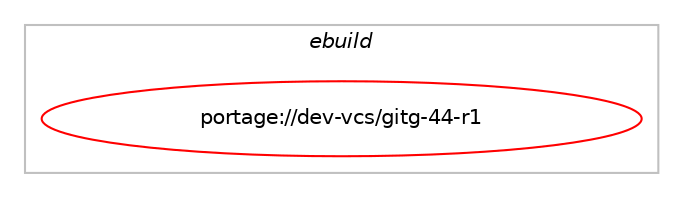 digraph prolog {

# *************
# Graph options
# *************

newrank=true;
concentrate=true;
compound=true;
graph [rankdir=LR,fontname=Helvetica,fontsize=10,ranksep=1.5];#, ranksep=2.5, nodesep=0.2];
edge  [arrowhead=vee];
node  [fontname=Helvetica,fontsize=10];

# **********
# The ebuild
# **********

subgraph cluster_leftcol {
color=gray;
label=<<i>ebuild</i>>;
id [label="portage://dev-vcs/gitg-44-r1", color=red, width=4, href="../dev-vcs/gitg-44-r1.svg"];
}

# ****************
# The dependencies
# ****************

subgraph cluster_midcol {
color=gray;
label=<<i>dependencies</i>>;
subgraph cluster_compile {
fillcolor="#eeeeee";
style=filled;
label=<<i>compile</i>>;
# *** BEGIN UNKNOWN DEPENDENCY TYPE (TODO) ***
# id -> equal(use_conditional_group(positive,glade,portage://dev-vcs/gitg-44-r1,[package_dependency(portage://dev-vcs/gitg-44-r1,install,no,dev-util,glade,greaterequal,[3.2,,,3.2],[slot(3.10)],[])]))
# *** END UNKNOWN DEPENDENCY TYPE (TODO) ***

# *** BEGIN UNKNOWN DEPENDENCY TYPE (TODO) ***
# id -> equal(use_conditional_group(positive,python,portage://dev-vcs/gitg-44-r1,[use_conditional_group(positive,python_targets_python3_10,portage://dev-vcs/gitg-44-r1,[package_dependency(portage://dev-vcs/gitg-44-r1,install,no,dev-lang,python,none,[,,],[slot(3.10)],[])]),use_conditional_group(positive,python_targets_python3_11,portage://dev-vcs/gitg-44-r1,[package_dependency(portage://dev-vcs/gitg-44-r1,install,no,dev-lang,python,none,[,,],[slot(3.11)],[])]),use_conditional_group(positive,python_targets_python3_12,portage://dev-vcs/gitg-44-r1,[package_dependency(portage://dev-vcs/gitg-44-r1,install,no,dev-lang,python,none,[,,],[slot(3.12)],[])]),package_dependency(portage://dev-vcs/gitg-44-r1,install,no,dev-python,pygobject,none,[,,],[slot(3)],[use(optenable(python_targets_python3_10),negative),use(optenable(python_targets_python3_11),negative),use(optenable(python_targets_python3_12),negative)])]))
# *** END UNKNOWN DEPENDENCY TYPE (TODO) ***

# *** BEGIN UNKNOWN DEPENDENCY TYPE (TODO) ***
# id -> equal(package_dependency(portage://dev-vcs/gitg-44-r1,install,no,app-crypt,gpgme,none,[,,],[],[]))
# *** END UNKNOWN DEPENDENCY TYPE (TODO) ***

# *** BEGIN UNKNOWN DEPENDENCY TYPE (TODO) ***
# id -> equal(package_dependency(portage://dev-vcs/gitg-44-r1,install,no,app-crypt,libsecret,none,[,,],[],[use(enable(vala),none)]))
# *** END UNKNOWN DEPENDENCY TYPE (TODO) ***

# *** BEGIN UNKNOWN DEPENDENCY TYPE (TODO) ***
# id -> equal(package_dependency(portage://dev-vcs/gitg-44-r1,install,no,app-text,gspell,greaterequal,[1,,,1],[],[use(enable(vala),none)]))
# *** END UNKNOWN DEPENDENCY TYPE (TODO) ***

# *** BEGIN UNKNOWN DEPENDENCY TYPE (TODO) ***
# id -> equal(package_dependency(portage://dev-vcs/gitg-44-r1,install,no,dev-libs,glib,greaterequal,[2.38,,,2.38],[slot(2)],[use(enable(dbus),none)]))
# *** END UNKNOWN DEPENDENCY TYPE (TODO) ***

# *** BEGIN UNKNOWN DEPENDENCY TYPE (TODO) ***
# id -> equal(package_dependency(portage://dev-vcs/gitg-44-r1,install,no,dev-libs,gobject-introspection,greaterequal,[0.10.1,,,0.10.1],any_same_slot,[]))
# *** END UNKNOWN DEPENDENCY TYPE (TODO) ***

# *** BEGIN UNKNOWN DEPENDENCY TYPE (TODO) ***
# id -> equal(package_dependency(portage://dev-vcs/gitg-44-r1,install,no,dev-libs,json-glib,none,[,,],[],[]))
# *** END UNKNOWN DEPENDENCY TYPE (TODO) ***

# *** BEGIN UNKNOWN DEPENDENCY TYPE (TODO) ***
# id -> equal(package_dependency(portage://dev-vcs/gitg-44-r1,install,no,dev-libs,libdazzle,none,[,,],[],[use(enable(vala),none)]))
# *** END UNKNOWN DEPENDENCY TYPE (TODO) ***

# *** BEGIN UNKNOWN DEPENDENCY TYPE (TODO) ***
# id -> equal(package_dependency(portage://dev-vcs/gitg-44-r1,install,no,dev-libs,libgee,none,[,,],[slot(0.8)],[use(enable(introspection),none)]))
# *** END UNKNOWN DEPENDENCY TYPE (TODO) ***

# *** BEGIN UNKNOWN DEPENDENCY TYPE (TODO) ***
# id -> equal(package_dependency(portage://dev-vcs/gitg-44-r1,install,no,dev-libs,libgit2,none,[,,],any_same_slot,[use(enable(threads),none)]))
# *** END UNKNOWN DEPENDENCY TYPE (TODO) ***

# *** BEGIN UNKNOWN DEPENDENCY TYPE (TODO) ***
# id -> equal(package_dependency(portage://dev-vcs/gitg-44-r1,install,no,dev-libs,libgit2-glib,greaterequal,[1.0.0,,,1.0.0],[],[use(enable(vala),none)]))
# *** END UNKNOWN DEPENDENCY TYPE (TODO) ***

# *** BEGIN UNKNOWN DEPENDENCY TYPE (TODO) ***
# id -> equal(package_dependency(portage://dev-vcs/gitg-44-r1,install,no,dev-libs,libgit2-glib,greaterequal,[1.2.0,,,1.2.0],[],[use(enable(ssh),none)]))
# *** END UNKNOWN DEPENDENCY TYPE (TODO) ***

# *** BEGIN UNKNOWN DEPENDENCY TYPE (TODO) ***
# id -> equal(package_dependency(portage://dev-vcs/gitg-44-r1,install,no,dev-libs,libpeas,greaterequal,[1.5.0,,,1.5.0],[slot(0)],[use(enable(gtk),none)]))
# *** END UNKNOWN DEPENDENCY TYPE (TODO) ***

# *** BEGIN UNKNOWN DEPENDENCY TYPE (TODO) ***
# id -> equal(package_dependency(portage://dev-vcs/gitg-44-r1,install,no,dev-libs,libxml2,greaterequal,[2.9.0,,,2.9.0],[slot(2)],[]))
# *** END UNKNOWN DEPENDENCY TYPE (TODO) ***

# *** BEGIN UNKNOWN DEPENDENCY TYPE (TODO) ***
# id -> equal(package_dependency(portage://dev-vcs/gitg-44-r1,install,no,gnome-base,gsettings-desktop-schemas,greaterequal,[0.1.1,,,0.1.1],[],[]))
# *** END UNKNOWN DEPENDENCY TYPE (TODO) ***

# *** BEGIN UNKNOWN DEPENDENCY TYPE (TODO) ***
# id -> equal(package_dependency(portage://dev-vcs/gitg-44-r1,install,no,gui-libs,libhandy,greaterequal,[1.5.0,,,1.5.0],[],[]))
# *** END UNKNOWN DEPENDENCY TYPE (TODO) ***

# *** BEGIN UNKNOWN DEPENDENCY TYPE (TODO) ***
# id -> equal(package_dependency(portage://dev-vcs/gitg-44-r1,install,no,x11-libs,gtk+,greaterequal,[3.20.0,,,3.20.0],[slot(3)],[]))
# *** END UNKNOWN DEPENDENCY TYPE (TODO) ***

# *** BEGIN UNKNOWN DEPENDENCY TYPE (TODO) ***
# id -> equal(package_dependency(portage://dev-vcs/gitg-44-r1,install,no,x11-libs,gtksourceview,greaterequal,[4.0.3,,,4.0.3],[slot(4)],[]))
# *** END UNKNOWN DEPENDENCY TYPE (TODO) ***

# *** BEGIN UNKNOWN DEPENDENCY TYPE (TODO) ***
# id -> equal(package_dependency(portage://dev-vcs/gitg-44-r1,install,no,x11-themes,adwaita-icon-theme,none,[,,],[],[]))
# *** END UNKNOWN DEPENDENCY TYPE (TODO) ***

}
subgraph cluster_compileandrun {
fillcolor="#eeeeee";
style=filled;
label=<<i>compile and run</i>>;
}
subgraph cluster_run {
fillcolor="#eeeeee";
style=filled;
label=<<i>run</i>>;
# *** BEGIN UNKNOWN DEPENDENCY TYPE (TODO) ***
# id -> equal(use_conditional_group(positive,glade,portage://dev-vcs/gitg-44-r1,[package_dependency(portage://dev-vcs/gitg-44-r1,run,no,dev-util,glade,greaterequal,[3.2,,,3.2],[slot(3.10)],[])]))
# *** END UNKNOWN DEPENDENCY TYPE (TODO) ***

# *** BEGIN UNKNOWN DEPENDENCY TYPE (TODO) ***
# id -> equal(use_conditional_group(positive,python,portage://dev-vcs/gitg-44-r1,[use_conditional_group(positive,python_targets_python3_10,portage://dev-vcs/gitg-44-r1,[package_dependency(portage://dev-vcs/gitg-44-r1,run,no,dev-lang,python,none,[,,],[slot(3.10)],[])]),use_conditional_group(positive,python_targets_python3_11,portage://dev-vcs/gitg-44-r1,[package_dependency(portage://dev-vcs/gitg-44-r1,run,no,dev-lang,python,none,[,,],[slot(3.11)],[])]),use_conditional_group(positive,python_targets_python3_12,portage://dev-vcs/gitg-44-r1,[package_dependency(portage://dev-vcs/gitg-44-r1,run,no,dev-lang,python,none,[,,],[slot(3.12)],[])]),package_dependency(portage://dev-vcs/gitg-44-r1,run,no,dev-python,pygobject,none,[,,],[slot(3)],[use(optenable(python_targets_python3_10),negative),use(optenable(python_targets_python3_11),negative),use(optenable(python_targets_python3_12),negative)])]))
# *** END UNKNOWN DEPENDENCY TYPE (TODO) ***

# *** BEGIN UNKNOWN DEPENDENCY TYPE (TODO) ***
# id -> equal(package_dependency(portage://dev-vcs/gitg-44-r1,run,no,app-crypt,gpgme,none,[,,],[],[]))
# *** END UNKNOWN DEPENDENCY TYPE (TODO) ***

# *** BEGIN UNKNOWN DEPENDENCY TYPE (TODO) ***
# id -> equal(package_dependency(portage://dev-vcs/gitg-44-r1,run,no,app-crypt,libsecret,none,[,,],[],[use(enable(vala),none)]))
# *** END UNKNOWN DEPENDENCY TYPE (TODO) ***

# *** BEGIN UNKNOWN DEPENDENCY TYPE (TODO) ***
# id -> equal(package_dependency(portage://dev-vcs/gitg-44-r1,run,no,app-text,gspell,greaterequal,[1,,,1],[],[use(enable(vala),none)]))
# *** END UNKNOWN DEPENDENCY TYPE (TODO) ***

# *** BEGIN UNKNOWN DEPENDENCY TYPE (TODO) ***
# id -> equal(package_dependency(portage://dev-vcs/gitg-44-r1,run,no,dev-libs,glib,greaterequal,[2.38,,,2.38],[slot(2)],[use(enable(dbus),none)]))
# *** END UNKNOWN DEPENDENCY TYPE (TODO) ***

# *** BEGIN UNKNOWN DEPENDENCY TYPE (TODO) ***
# id -> equal(package_dependency(portage://dev-vcs/gitg-44-r1,run,no,dev-libs,gobject-introspection,greaterequal,[0.10.1,,,0.10.1],any_same_slot,[]))
# *** END UNKNOWN DEPENDENCY TYPE (TODO) ***

# *** BEGIN UNKNOWN DEPENDENCY TYPE (TODO) ***
# id -> equal(package_dependency(portage://dev-vcs/gitg-44-r1,run,no,dev-libs,json-glib,none,[,,],[],[]))
# *** END UNKNOWN DEPENDENCY TYPE (TODO) ***

# *** BEGIN UNKNOWN DEPENDENCY TYPE (TODO) ***
# id -> equal(package_dependency(portage://dev-vcs/gitg-44-r1,run,no,dev-libs,libdazzle,none,[,,],[],[use(enable(vala),none)]))
# *** END UNKNOWN DEPENDENCY TYPE (TODO) ***

# *** BEGIN UNKNOWN DEPENDENCY TYPE (TODO) ***
# id -> equal(package_dependency(portage://dev-vcs/gitg-44-r1,run,no,dev-libs,libgee,none,[,,],[slot(0.8)],[use(enable(introspection),none)]))
# *** END UNKNOWN DEPENDENCY TYPE (TODO) ***

# *** BEGIN UNKNOWN DEPENDENCY TYPE (TODO) ***
# id -> equal(package_dependency(portage://dev-vcs/gitg-44-r1,run,no,dev-libs,libgit2,none,[,,],any_same_slot,[use(enable(threads),none)]))
# *** END UNKNOWN DEPENDENCY TYPE (TODO) ***

# *** BEGIN UNKNOWN DEPENDENCY TYPE (TODO) ***
# id -> equal(package_dependency(portage://dev-vcs/gitg-44-r1,run,no,dev-libs,libgit2-glib,greaterequal,[1.2.0,,,1.2.0],[],[use(enable(ssh),none)]))
# *** END UNKNOWN DEPENDENCY TYPE (TODO) ***

# *** BEGIN UNKNOWN DEPENDENCY TYPE (TODO) ***
# id -> equal(package_dependency(portage://dev-vcs/gitg-44-r1,run,no,dev-libs,libpeas,greaterequal,[1.5.0,,,1.5.0],[slot(0)],[use(enable(gtk),none)]))
# *** END UNKNOWN DEPENDENCY TYPE (TODO) ***

# *** BEGIN UNKNOWN DEPENDENCY TYPE (TODO) ***
# id -> equal(package_dependency(portage://dev-vcs/gitg-44-r1,run,no,dev-libs,libxml2,greaterequal,[2.9.0,,,2.9.0],[slot(2)],[]))
# *** END UNKNOWN DEPENDENCY TYPE (TODO) ***

# *** BEGIN UNKNOWN DEPENDENCY TYPE (TODO) ***
# id -> equal(package_dependency(portage://dev-vcs/gitg-44-r1,run,no,gnome-base,gsettings-desktop-schemas,greaterequal,[0.1.1,,,0.1.1],[],[]))
# *** END UNKNOWN DEPENDENCY TYPE (TODO) ***

# *** BEGIN UNKNOWN DEPENDENCY TYPE (TODO) ***
# id -> equal(package_dependency(portage://dev-vcs/gitg-44-r1,run,no,gui-libs,libhandy,greaterequal,[1.5.0,,,1.5.0],[],[]))
# *** END UNKNOWN DEPENDENCY TYPE (TODO) ***

# *** BEGIN UNKNOWN DEPENDENCY TYPE (TODO) ***
# id -> equal(package_dependency(portage://dev-vcs/gitg-44-r1,run,no,x11-libs,gtk+,greaterequal,[3.20.0,,,3.20.0],[slot(3)],[]))
# *** END UNKNOWN DEPENDENCY TYPE (TODO) ***

# *** BEGIN UNKNOWN DEPENDENCY TYPE (TODO) ***
# id -> equal(package_dependency(portage://dev-vcs/gitg-44-r1,run,no,x11-libs,gtksourceview,greaterequal,[4.0.3,,,4.0.3],[slot(4)],[]))
# *** END UNKNOWN DEPENDENCY TYPE (TODO) ***

# *** BEGIN UNKNOWN DEPENDENCY TYPE (TODO) ***
# id -> equal(package_dependency(portage://dev-vcs/gitg-44-r1,run,no,x11-themes,adwaita-icon-theme,none,[,,],[],[]))
# *** END UNKNOWN DEPENDENCY TYPE (TODO) ***

}
}

# **************
# The candidates
# **************

subgraph cluster_choices {
rank=same;
color=gray;
label=<<i>candidates</i>>;

}

}
